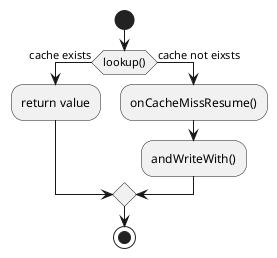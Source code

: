 @startuml
'skinparam linetype polyline
'skinparam linetype ortho

start

if (lookup()) then(cache exists)
  :return value;
else (cache not eixsts)
  :onCacheMissResume();
  :andWriteWith();
endif

stop


@enduml